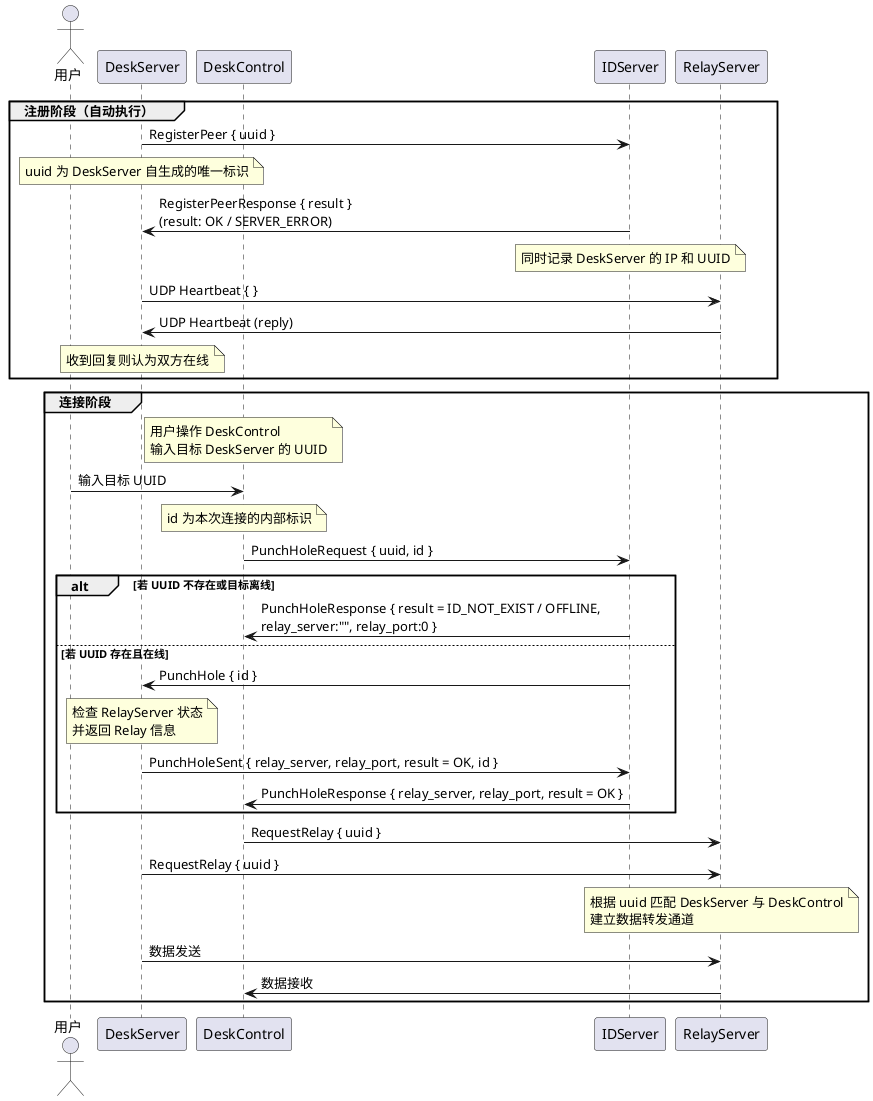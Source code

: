 @startuml
actor 用户

participant "DeskServer" as DS
participant "DeskControl" as DC
participant "IDServer" as IDS
participant "RelayServer" as RS


group 注册阶段（自动执行）
DS -> IDS: RegisterPeer { uuid }
note over DS : uuid 为 DeskServer 自生成的唯一标识
IDS -> DS: RegisterPeerResponse { result }\n(result: OK / SERVER_ERROR)
note over IDS: 同时记录 DeskServer 的 IP 和 UUID


DS -> RS: UDP Heartbeat { }
RS -> DS: UDP Heartbeat (reply)
note over DS: 收到回复则认为双方在线
end group

group 连接阶段

note over DC: 用户操作 DeskControl\n输入目标 DeskServer 的 UUID
用户 -> DC: 输入目标 UUID
note over DC: id 为本次连接的内部标识
DC -> IDS: PunchHoleRequest { uuid, id }


alt 若 UUID 不存在或目标离线
    IDS -> DC: PunchHoleResponse { result = ID_NOT_EXIST / OFFLINE,\nrelay_server:"", relay_port:0 }
else 若 UUID 存在且在线
    IDS -> DS: PunchHole { id }
    note over DS: 检查 RelayServer 状态\n并返回 Relay 信息
    DS -> IDS: PunchHoleSent { relay_server, relay_port, result = OK, id }

    IDS -> DC: PunchHoleResponse { relay_server, relay_port, result = OK }
end

DC -> RS: RequestRelay { uuid }
DS -> RS: RequestRelay { uuid }
note over RS: 根据 uuid 匹配 DeskServer 与 DeskControl\n建立数据转发通道
RS <- DS: 数据发送
RS -> DC: 数据接收

end group
@enduml

